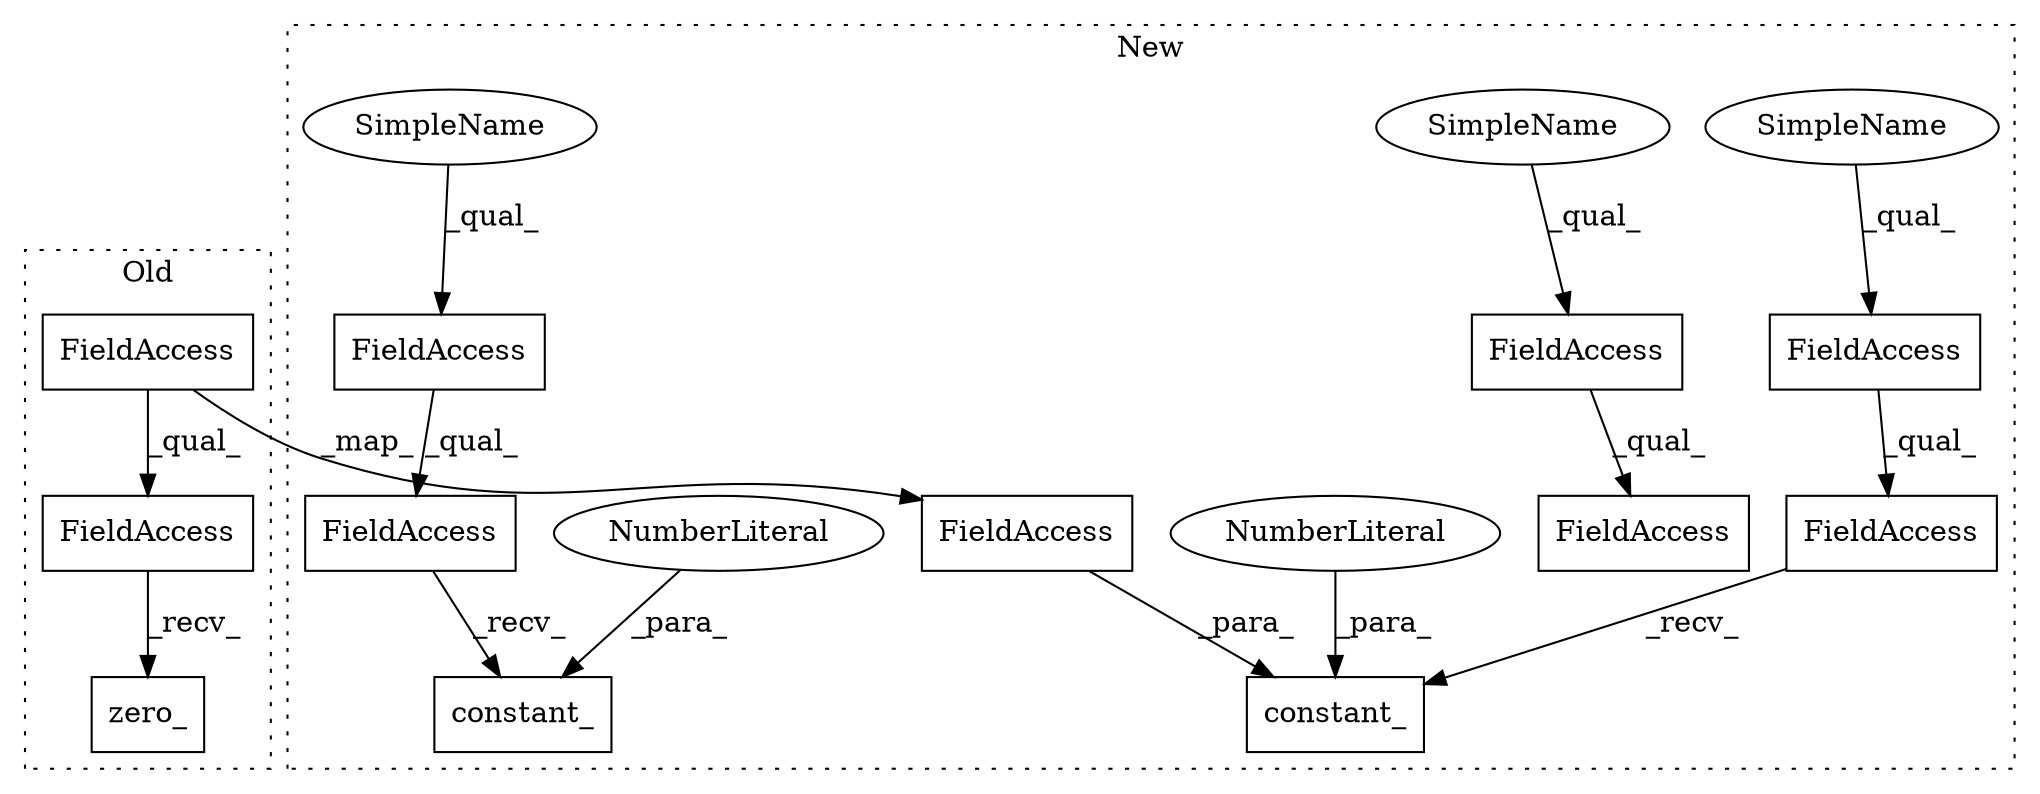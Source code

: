 digraph G {
subgraph cluster0 {
1 [label="zero_" a="32" s="5629" l="7" shape="box"];
4 [label="FieldAccess" a="22" s="5617" l="11" shape="box"];
5 [label="FieldAccess" a="22" s="5617" l="6" shape="box"];
label = "Old";
style="dotted";
}
subgraph cluster1 {
2 [label="constant_" a="32" s="5677,5695" l="10,1" shape="box"];
3 [label="NumberLiteral" a="34" s="5694" l="1" shape="ellipse"];
6 [label="FieldAccess" a="22" s="5687" l="6" shape="box"];
7 [label="FieldAccess" a="22" s="5663" l="13" shape="box"];
8 [label="FieldAccess" a="22" s="5663" l="8" shape="box"];
9 [label="FieldAccess" a="22" s="5735" l="8" shape="box"];
10 [label="FieldAccess" a="22" s="5763" l="8" shape="box"];
11 [label="FieldAccess" a="22" s="5763" l="13" shape="box"];
12 [label="FieldAccess" a="22" s="5735" l="15" shape="box"];
13 [label="constant_" a="32" s="5777,5795" l="10,1" shape="box"];
14 [label="NumberLiteral" a="34" s="5794" l="1" shape="ellipse"];
15 [label="SimpleName" a="42" s="5663" l="5" shape="ellipse"];
16 [label="SimpleName" a="42" s="5735" l="5" shape="ellipse"];
17 [label="SimpleName" a="42" s="5763" l="5" shape="ellipse"];
label = "New";
style="dotted";
}
3 -> 2 [label="_para_"];
4 -> 1 [label="_recv_"];
5 -> 6 [label="_map_"];
5 -> 4 [label="_qual_"];
6 -> 2 [label="_para_"];
7 -> 2 [label="_recv_"];
8 -> 7 [label="_qual_"];
9 -> 12 [label="_qual_"];
10 -> 11 [label="_qual_"];
11 -> 13 [label="_recv_"];
14 -> 13 [label="_para_"];
15 -> 8 [label="_qual_"];
16 -> 9 [label="_qual_"];
17 -> 10 [label="_qual_"];
}